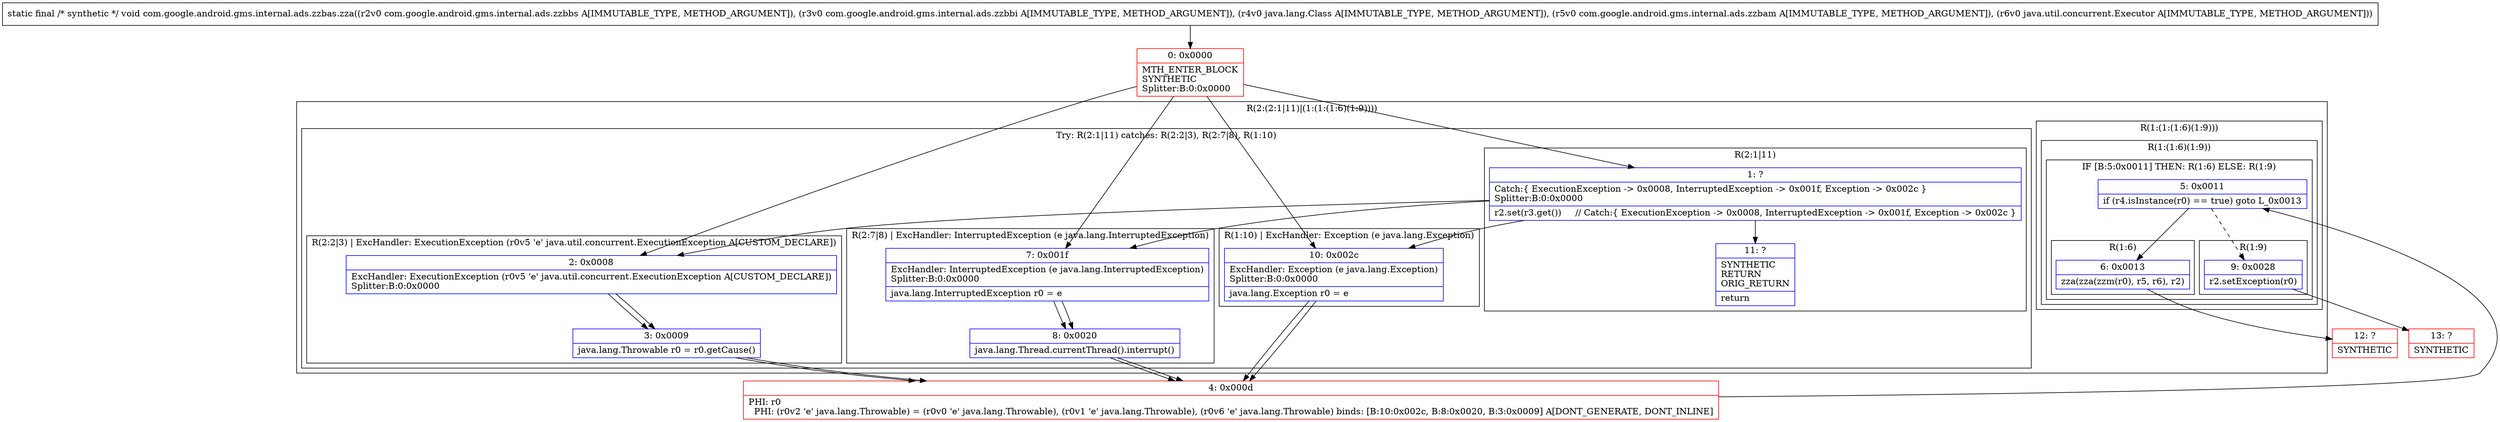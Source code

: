 digraph "CFG forcom.google.android.gms.internal.ads.zzbas.zza(Lcom\/google\/android\/gms\/internal\/ads\/zzbbs;Lcom\/google\/android\/gms\/internal\/ads\/zzbbi;Ljava\/lang\/Class;Lcom\/google\/android\/gms\/internal\/ads\/zzbam;Ljava\/util\/concurrent\/Executor;)V" {
subgraph cluster_Region_1589506136 {
label = "R(2:(2:1|11)|(1:(1:(1:6)(1:9))))";
node [shape=record,color=blue];
subgraph cluster_TryCatchRegion_45159510 {
label = "Try: R(2:1|11) catches: R(2:2|3), R(2:7|8), R(1:10)";
node [shape=record,color=blue];
subgraph cluster_Region_2014837962 {
label = "R(2:1|11)";
node [shape=record,color=blue];
Node_1 [shape=record,label="{1\:\ ?|Catch:\{ ExecutionException \-\> 0x0008, InterruptedException \-\> 0x001f, Exception \-\> 0x002c \}\lSplitter:B:0:0x0000\l|r2.set(r3.get())     \/\/ Catch:\{ ExecutionException \-\> 0x0008, InterruptedException \-\> 0x001f, Exception \-\> 0x002c \}\l}"];
Node_11 [shape=record,label="{11\:\ ?|SYNTHETIC\lRETURN\lORIG_RETURN\l|return\l}"];
}
subgraph cluster_Region_1559274007 {
label = "R(2:2|3) | ExcHandler: ExecutionException (r0v5 'e' java.util.concurrent.ExecutionException A[CUSTOM_DECLARE])\l";
node [shape=record,color=blue];
Node_2 [shape=record,label="{2\:\ 0x0008|ExcHandler: ExecutionException (r0v5 'e' java.util.concurrent.ExecutionException A[CUSTOM_DECLARE])\lSplitter:B:0:0x0000\l}"];
Node_3 [shape=record,label="{3\:\ 0x0009|java.lang.Throwable r0 = r0.getCause()\l}"];
}
subgraph cluster_Region_1845409505 {
label = "R(2:7|8) | ExcHandler: InterruptedException (e java.lang.InterruptedException)\l";
node [shape=record,color=blue];
Node_7 [shape=record,label="{7\:\ 0x001f|ExcHandler: InterruptedException (e java.lang.InterruptedException)\lSplitter:B:0:0x0000\l|java.lang.InterruptedException r0 = e\l}"];
Node_8 [shape=record,label="{8\:\ 0x0020|java.lang.Thread.currentThread().interrupt()\l}"];
}
subgraph cluster_Region_1734810796 {
label = "R(1:10) | ExcHandler: Exception (e java.lang.Exception)\l";
node [shape=record,color=blue];
Node_10 [shape=record,label="{10\:\ 0x002c|ExcHandler: Exception (e java.lang.Exception)\lSplitter:B:0:0x0000\l|java.lang.Exception r0 = e\l}"];
}
}
subgraph cluster_Region_550587686 {
label = "R(1:(1:(1:6)(1:9)))";
node [shape=record,color=blue];
subgraph cluster_Region_2036904753 {
label = "R(1:(1:6)(1:9))";
node [shape=record,color=blue];
subgraph cluster_IfRegion_1631144771 {
label = "IF [B:5:0x0011] THEN: R(1:6) ELSE: R(1:9)";
node [shape=record,color=blue];
Node_5 [shape=record,label="{5\:\ 0x0011|if (r4.isInstance(r0) == true) goto L_0x0013\l}"];
subgraph cluster_Region_1055177140 {
label = "R(1:6)";
node [shape=record,color=blue];
Node_6 [shape=record,label="{6\:\ 0x0013|zza(zza(zzm(r0), r5, r6), r2)\l}"];
}
subgraph cluster_Region_351697715 {
label = "R(1:9)";
node [shape=record,color=blue];
Node_9 [shape=record,label="{9\:\ 0x0028|r2.setException(r0)\l}"];
}
}
}
}
}
subgraph cluster_Region_1559274007 {
label = "R(2:2|3) | ExcHandler: ExecutionException (r0v5 'e' java.util.concurrent.ExecutionException A[CUSTOM_DECLARE])\l";
node [shape=record,color=blue];
Node_2 [shape=record,label="{2\:\ 0x0008|ExcHandler: ExecutionException (r0v5 'e' java.util.concurrent.ExecutionException A[CUSTOM_DECLARE])\lSplitter:B:0:0x0000\l}"];
Node_3 [shape=record,label="{3\:\ 0x0009|java.lang.Throwable r0 = r0.getCause()\l}"];
}
subgraph cluster_Region_1845409505 {
label = "R(2:7|8) | ExcHandler: InterruptedException (e java.lang.InterruptedException)\l";
node [shape=record,color=blue];
Node_7 [shape=record,label="{7\:\ 0x001f|ExcHandler: InterruptedException (e java.lang.InterruptedException)\lSplitter:B:0:0x0000\l|java.lang.InterruptedException r0 = e\l}"];
Node_8 [shape=record,label="{8\:\ 0x0020|java.lang.Thread.currentThread().interrupt()\l}"];
}
subgraph cluster_Region_1734810796 {
label = "R(1:10) | ExcHandler: Exception (e java.lang.Exception)\l";
node [shape=record,color=blue];
Node_10 [shape=record,label="{10\:\ 0x002c|ExcHandler: Exception (e java.lang.Exception)\lSplitter:B:0:0x0000\l|java.lang.Exception r0 = e\l}"];
}
Node_0 [shape=record,color=red,label="{0\:\ 0x0000|MTH_ENTER_BLOCK\lSYNTHETIC\lSplitter:B:0:0x0000\l}"];
Node_4 [shape=record,color=red,label="{4\:\ 0x000d|PHI: r0 \l  PHI: (r0v2 'e' java.lang.Throwable) = (r0v0 'e' java.lang.Throwable), (r0v1 'e' java.lang.Throwable), (r0v6 'e' java.lang.Throwable) binds: [B:10:0x002c, B:8:0x0020, B:3:0x0009] A[DONT_GENERATE, DONT_INLINE]\l}"];
Node_12 [shape=record,color=red,label="{12\:\ ?|SYNTHETIC\l}"];
Node_13 [shape=record,color=red,label="{13\:\ ?|SYNTHETIC\l}"];
MethodNode[shape=record,label="{static final \/* synthetic *\/ void com.google.android.gms.internal.ads.zzbas.zza((r2v0 com.google.android.gms.internal.ads.zzbbs A[IMMUTABLE_TYPE, METHOD_ARGUMENT]), (r3v0 com.google.android.gms.internal.ads.zzbbi A[IMMUTABLE_TYPE, METHOD_ARGUMENT]), (r4v0 java.lang.Class A[IMMUTABLE_TYPE, METHOD_ARGUMENT]), (r5v0 com.google.android.gms.internal.ads.zzbam A[IMMUTABLE_TYPE, METHOD_ARGUMENT]), (r6v0 java.util.concurrent.Executor A[IMMUTABLE_TYPE, METHOD_ARGUMENT])) }"];
MethodNode -> Node_0;
Node_1 -> Node_2;
Node_1 -> Node_7;
Node_1 -> Node_10;
Node_1 -> Node_11;
Node_2 -> Node_3;
Node_3 -> Node_4;
Node_7 -> Node_8;
Node_8 -> Node_4;
Node_10 -> Node_4;
Node_5 -> Node_6;
Node_5 -> Node_9[style=dashed];
Node_6 -> Node_12;
Node_9 -> Node_13;
Node_2 -> Node_3;
Node_3 -> Node_4;
Node_7 -> Node_8;
Node_8 -> Node_4;
Node_10 -> Node_4;
Node_0 -> Node_1;
Node_0 -> Node_2;
Node_0 -> Node_7;
Node_0 -> Node_10;
Node_4 -> Node_5;
}

